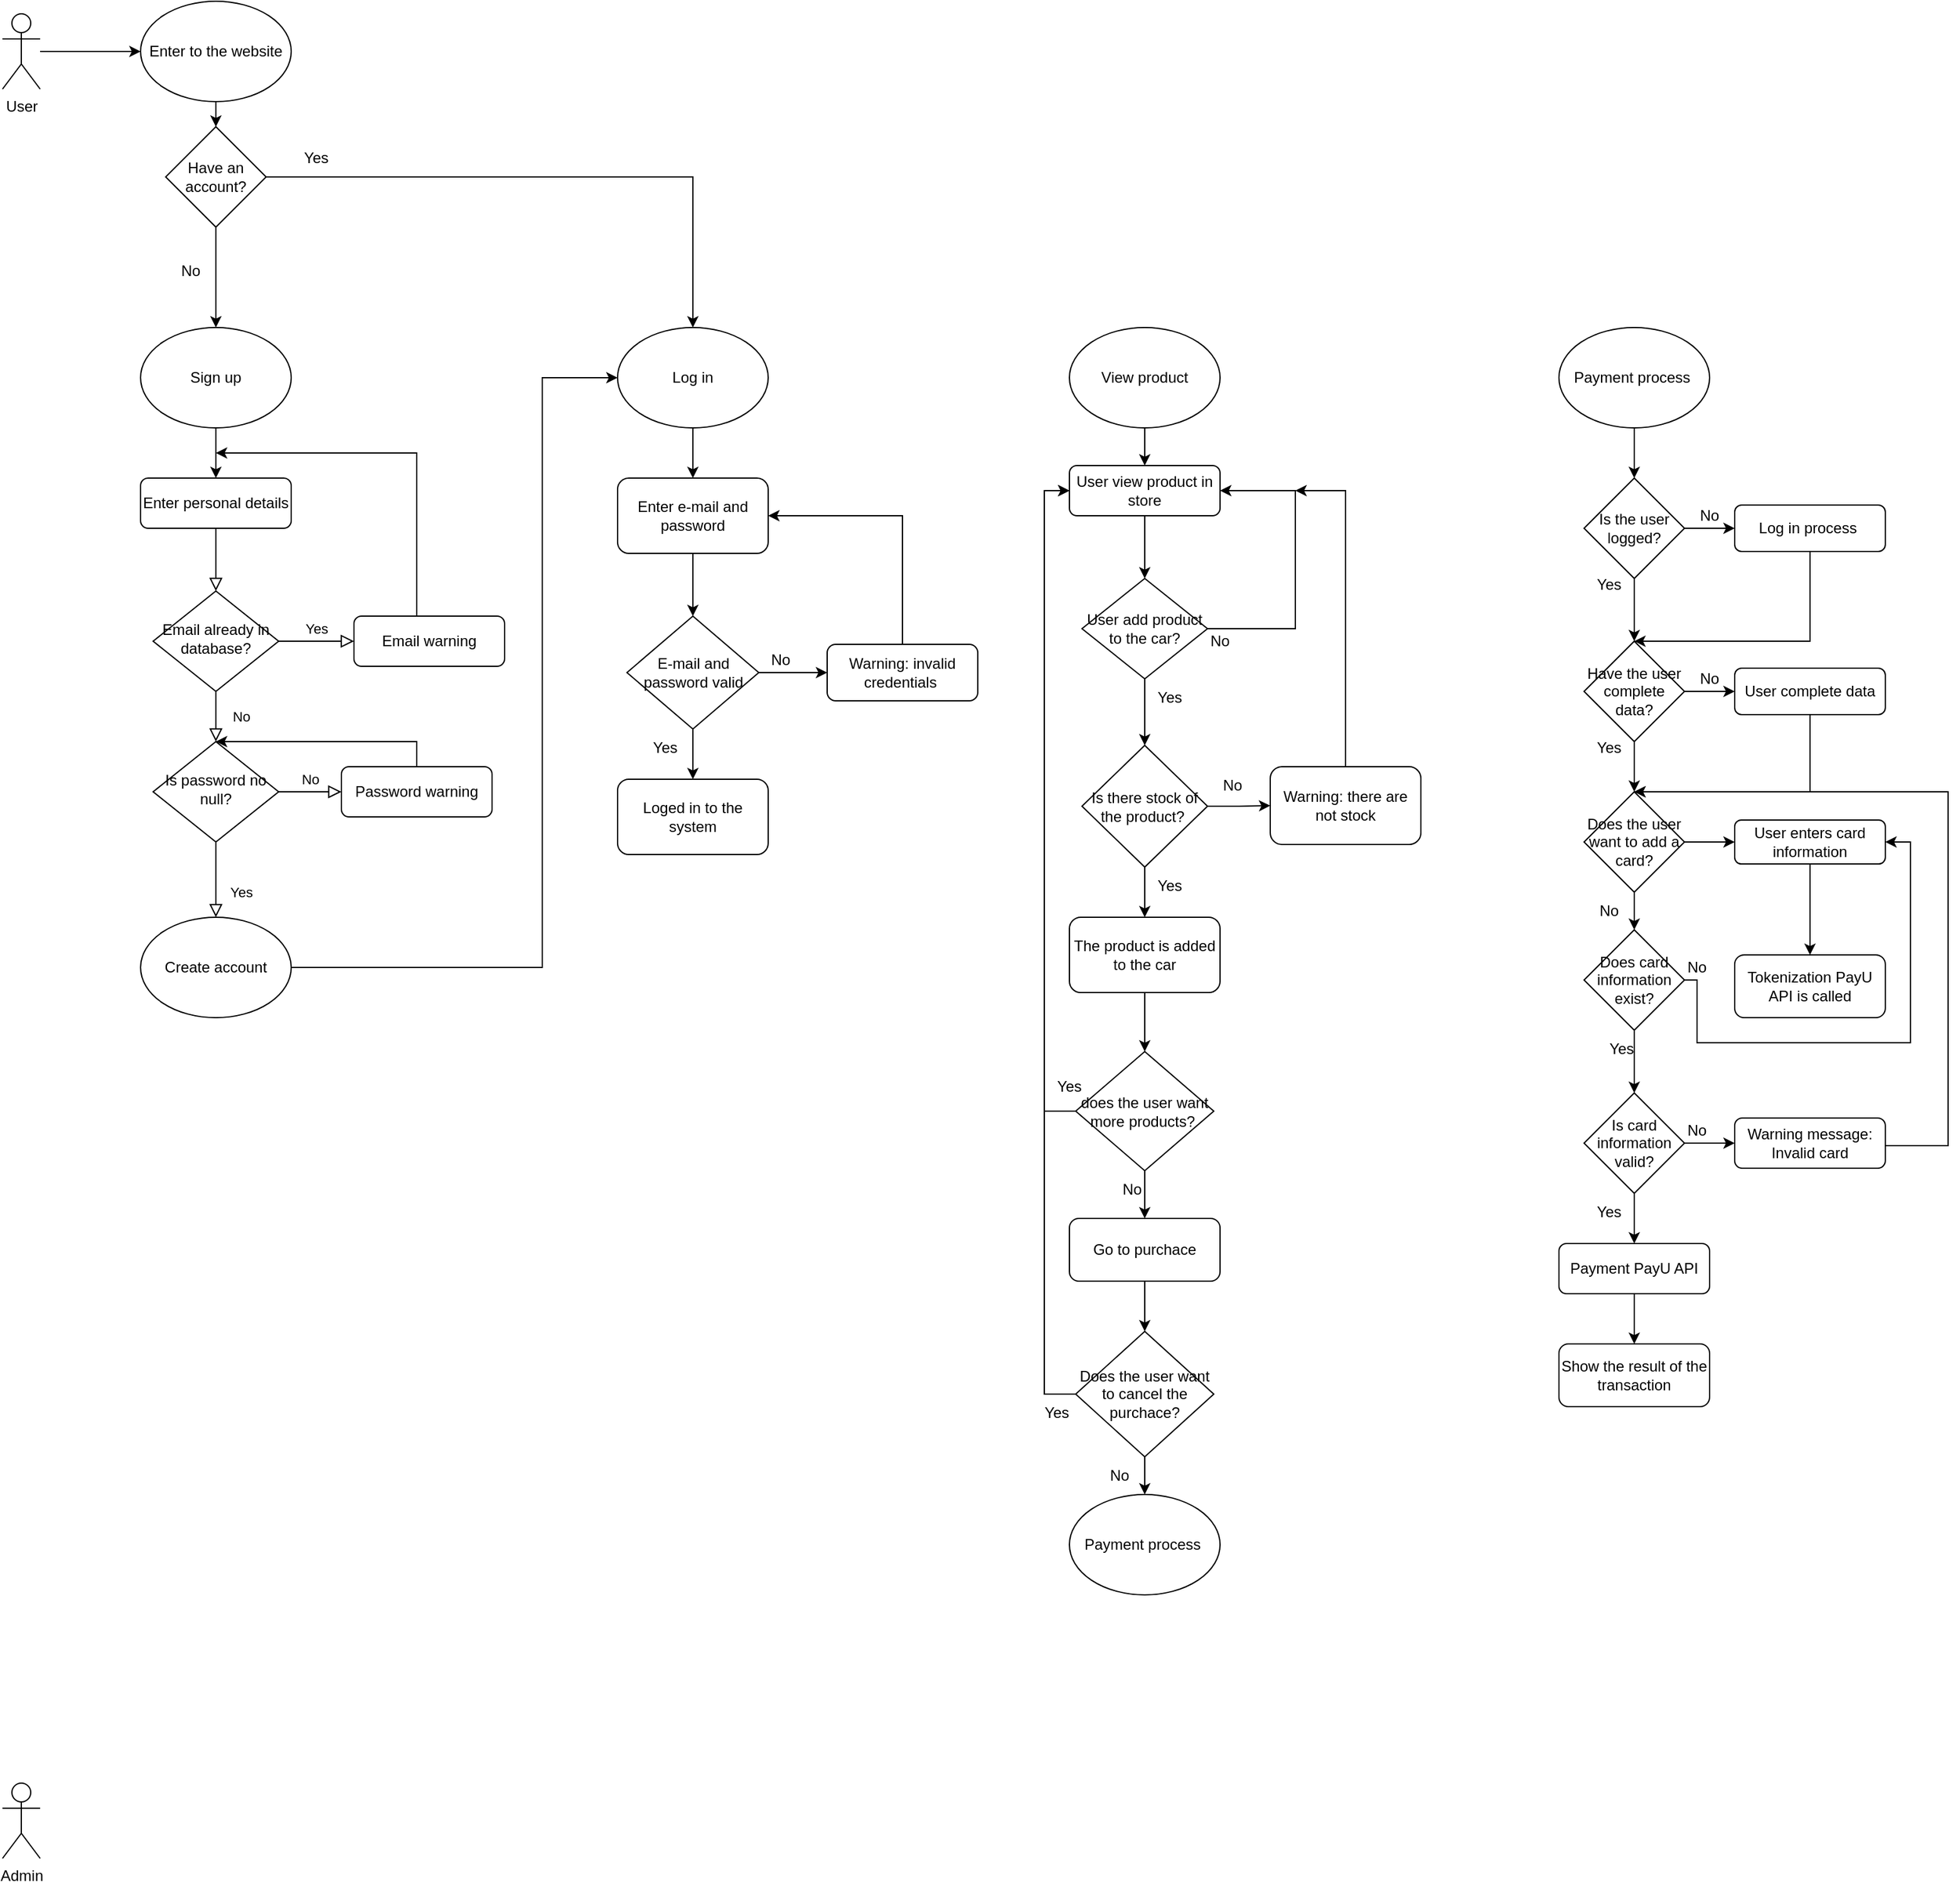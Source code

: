 <mxfile version="23.1.1" type="github">
  <diagram id="C5RBs43oDa-KdzZeNtuy" name="Page-1">
    <mxGraphModel dx="1139" dy="1825" grid="1" gridSize="10" guides="1" tooltips="1" connect="1" arrows="1" fold="1" page="1" pageScale="1" pageWidth="827" pageHeight="1169" math="0" shadow="0">
      <root>
        <mxCell id="WIyWlLk6GJQsqaUBKTNV-0" />
        <mxCell id="WIyWlLk6GJQsqaUBKTNV-1" parent="WIyWlLk6GJQsqaUBKTNV-0" />
        <mxCell id="WIyWlLk6GJQsqaUBKTNV-2" value="" style="rounded=0;html=1;jettySize=auto;orthogonalLoop=1;fontSize=11;endArrow=block;endFill=0;endSize=8;strokeWidth=1;shadow=0;labelBackgroundColor=none;edgeStyle=orthogonalEdgeStyle;" parent="WIyWlLk6GJQsqaUBKTNV-1" source="WIyWlLk6GJQsqaUBKTNV-3" target="WIyWlLk6GJQsqaUBKTNV-6" edge="1">
          <mxGeometry relative="1" as="geometry" />
        </mxCell>
        <mxCell id="WIyWlLk6GJQsqaUBKTNV-3" value="Enter personal details" style="rounded=1;whiteSpace=wrap;html=1;fontSize=12;glass=0;strokeWidth=1;shadow=0;" parent="WIyWlLk6GJQsqaUBKTNV-1" vertex="1">
          <mxGeometry x="160" y="80" width="120" height="40" as="geometry" />
        </mxCell>
        <mxCell id="WIyWlLk6GJQsqaUBKTNV-4" value="No" style="rounded=0;html=1;jettySize=auto;orthogonalLoop=1;fontSize=11;endArrow=block;endFill=0;endSize=8;strokeWidth=1;shadow=0;labelBackgroundColor=none;edgeStyle=orthogonalEdgeStyle;" parent="WIyWlLk6GJQsqaUBKTNV-1" source="WIyWlLk6GJQsqaUBKTNV-6" target="WIyWlLk6GJQsqaUBKTNV-10" edge="1">
          <mxGeometry y="20" relative="1" as="geometry">
            <mxPoint as="offset" />
          </mxGeometry>
        </mxCell>
        <mxCell id="WIyWlLk6GJQsqaUBKTNV-5" value="Yes" style="edgeStyle=orthogonalEdgeStyle;rounded=0;html=1;jettySize=auto;orthogonalLoop=1;fontSize=11;endArrow=block;endFill=0;endSize=8;strokeWidth=1;shadow=0;labelBackgroundColor=none;" parent="WIyWlLk6GJQsqaUBKTNV-1" source="WIyWlLk6GJQsqaUBKTNV-6" target="WIyWlLk6GJQsqaUBKTNV-7" edge="1">
          <mxGeometry y="10" relative="1" as="geometry">
            <mxPoint as="offset" />
          </mxGeometry>
        </mxCell>
        <mxCell id="WIyWlLk6GJQsqaUBKTNV-6" value="Email already in database?" style="rhombus;whiteSpace=wrap;html=1;shadow=0;fontFamily=Helvetica;fontSize=12;align=center;strokeWidth=1;spacing=6;spacingTop=-4;" parent="WIyWlLk6GJQsqaUBKTNV-1" vertex="1">
          <mxGeometry x="170" y="170" width="100" height="80" as="geometry" />
        </mxCell>
        <mxCell id="2gWPq9agmT1vkIPWsxGO-7" style="edgeStyle=orthogonalEdgeStyle;rounded=0;orthogonalLoop=1;jettySize=auto;html=1;exitX=0.5;exitY=0;exitDx=0;exitDy=0;" edge="1" parent="WIyWlLk6GJQsqaUBKTNV-1" source="WIyWlLk6GJQsqaUBKTNV-7">
          <mxGeometry relative="1" as="geometry">
            <mxPoint x="220" y="60" as="targetPoint" />
            <Array as="points">
              <mxPoint x="380" y="60" />
            </Array>
          </mxGeometry>
        </mxCell>
        <mxCell id="WIyWlLk6GJQsqaUBKTNV-7" value="Email warning" style="rounded=1;whiteSpace=wrap;html=1;fontSize=12;glass=0;strokeWidth=1;shadow=0;" parent="WIyWlLk6GJQsqaUBKTNV-1" vertex="1">
          <mxGeometry x="330" y="190" width="120" height="40" as="geometry" />
        </mxCell>
        <mxCell id="WIyWlLk6GJQsqaUBKTNV-8" value="Yes" style="rounded=0;html=1;jettySize=auto;orthogonalLoop=1;fontSize=11;endArrow=block;endFill=0;endSize=8;strokeWidth=1;shadow=0;labelBackgroundColor=none;edgeStyle=orthogonalEdgeStyle;" parent="WIyWlLk6GJQsqaUBKTNV-1" source="WIyWlLk6GJQsqaUBKTNV-10" edge="1">
          <mxGeometry x="0.333" y="20" relative="1" as="geometry">
            <mxPoint as="offset" />
            <mxPoint x="220" y="430" as="targetPoint" />
          </mxGeometry>
        </mxCell>
        <mxCell id="WIyWlLk6GJQsqaUBKTNV-9" value="No" style="edgeStyle=orthogonalEdgeStyle;rounded=0;html=1;jettySize=auto;orthogonalLoop=1;fontSize=11;endArrow=block;endFill=0;endSize=8;strokeWidth=1;shadow=0;labelBackgroundColor=none;" parent="WIyWlLk6GJQsqaUBKTNV-1" source="WIyWlLk6GJQsqaUBKTNV-10" target="WIyWlLk6GJQsqaUBKTNV-12" edge="1">
          <mxGeometry y="10" relative="1" as="geometry">
            <mxPoint as="offset" />
          </mxGeometry>
        </mxCell>
        <mxCell id="WIyWlLk6GJQsqaUBKTNV-10" value="Is password no null?" style="rhombus;whiteSpace=wrap;html=1;shadow=0;fontFamily=Helvetica;fontSize=12;align=center;strokeWidth=1;spacing=6;spacingTop=-4;" parent="WIyWlLk6GJQsqaUBKTNV-1" vertex="1">
          <mxGeometry x="170" y="290" width="100" height="80" as="geometry" />
        </mxCell>
        <mxCell id="2gWPq9agmT1vkIPWsxGO-3" style="edgeStyle=orthogonalEdgeStyle;rounded=0;orthogonalLoop=1;jettySize=auto;html=1;exitX=0.5;exitY=0;exitDx=0;exitDy=0;entryX=0.5;entryY=0;entryDx=0;entryDy=0;" edge="1" parent="WIyWlLk6GJQsqaUBKTNV-1" source="WIyWlLk6GJQsqaUBKTNV-12" target="WIyWlLk6GJQsqaUBKTNV-10">
          <mxGeometry relative="1" as="geometry" />
        </mxCell>
        <mxCell id="WIyWlLk6GJQsqaUBKTNV-12" value="Password warning" style="rounded=1;whiteSpace=wrap;html=1;fontSize=12;glass=0;strokeWidth=1;shadow=0;" parent="WIyWlLk6GJQsqaUBKTNV-1" vertex="1">
          <mxGeometry x="320" y="310" width="120" height="40" as="geometry" />
        </mxCell>
        <mxCell id="2gWPq9agmT1vkIPWsxGO-5" style="edgeStyle=orthogonalEdgeStyle;rounded=0;orthogonalLoop=1;jettySize=auto;html=1;exitX=0.5;exitY=1;exitDx=0;exitDy=0;entryX=0.5;entryY=0;entryDx=0;entryDy=0;" edge="1" parent="WIyWlLk6GJQsqaUBKTNV-1" source="2gWPq9agmT1vkIPWsxGO-0" target="WIyWlLk6GJQsqaUBKTNV-3">
          <mxGeometry relative="1" as="geometry" />
        </mxCell>
        <mxCell id="2gWPq9agmT1vkIPWsxGO-0" value="Sign up" style="ellipse;whiteSpace=wrap;html=1;" vertex="1" parent="WIyWlLk6GJQsqaUBKTNV-1">
          <mxGeometry x="160" y="-40" width="120" height="80" as="geometry" />
        </mxCell>
        <mxCell id="2gWPq9agmT1vkIPWsxGO-30" style="edgeStyle=orthogonalEdgeStyle;rounded=0;orthogonalLoop=1;jettySize=auto;html=1;entryX=0;entryY=0.5;entryDx=0;entryDy=0;" edge="1" parent="WIyWlLk6GJQsqaUBKTNV-1" source="2gWPq9agmT1vkIPWsxGO-2" target="2gWPq9agmT1vkIPWsxGO-10">
          <mxGeometry relative="1" as="geometry">
            <Array as="points">
              <mxPoint x="480" y="470" />
              <mxPoint x="480" />
            </Array>
          </mxGeometry>
        </mxCell>
        <mxCell id="2gWPq9agmT1vkIPWsxGO-2" value="Create account" style="ellipse;whiteSpace=wrap;html=1;" vertex="1" parent="WIyWlLk6GJQsqaUBKTNV-1">
          <mxGeometry x="160" y="430" width="120" height="80" as="geometry" />
        </mxCell>
        <mxCell id="2gWPq9agmT1vkIPWsxGO-28" value="" style="edgeStyle=orthogonalEdgeStyle;rounded=0;orthogonalLoop=1;jettySize=auto;html=1;" edge="1" parent="WIyWlLk6GJQsqaUBKTNV-1" source="2gWPq9agmT1vkIPWsxGO-8" target="2gWPq9agmT1vkIPWsxGO-27">
          <mxGeometry relative="1" as="geometry" />
        </mxCell>
        <mxCell id="2gWPq9agmT1vkIPWsxGO-8" value="User" style="shape=umlActor;verticalLabelPosition=bottom;verticalAlign=top;html=1;outlineConnect=0;" vertex="1" parent="WIyWlLk6GJQsqaUBKTNV-1">
          <mxGeometry x="50" y="-290" width="30" height="60" as="geometry" />
        </mxCell>
        <mxCell id="2gWPq9agmT1vkIPWsxGO-14" value="" style="edgeStyle=orthogonalEdgeStyle;rounded=0;orthogonalLoop=1;jettySize=auto;html=1;" edge="1" parent="WIyWlLk6GJQsqaUBKTNV-1" source="2gWPq9agmT1vkIPWsxGO-10" target="2gWPq9agmT1vkIPWsxGO-13">
          <mxGeometry relative="1" as="geometry" />
        </mxCell>
        <mxCell id="2gWPq9agmT1vkIPWsxGO-10" value="Log in" style="ellipse;whiteSpace=wrap;html=1;" vertex="1" parent="WIyWlLk6GJQsqaUBKTNV-1">
          <mxGeometry x="540" y="-40" width="120" height="80" as="geometry" />
        </mxCell>
        <mxCell id="2gWPq9agmT1vkIPWsxGO-20" style="edgeStyle=orthogonalEdgeStyle;rounded=0;orthogonalLoop=1;jettySize=auto;html=1;exitX=0.5;exitY=1;exitDx=0;exitDy=0;entryX=0.5;entryY=0;entryDx=0;entryDy=0;" edge="1" parent="WIyWlLk6GJQsqaUBKTNV-1" source="2gWPq9agmT1vkIPWsxGO-12" target="2gWPq9agmT1vkIPWsxGO-16">
          <mxGeometry relative="1" as="geometry" />
        </mxCell>
        <mxCell id="2gWPq9agmT1vkIPWsxGO-23" value="" style="edgeStyle=orthogonalEdgeStyle;rounded=0;orthogonalLoop=1;jettySize=auto;html=1;" edge="1" parent="WIyWlLk6GJQsqaUBKTNV-1" source="2gWPq9agmT1vkIPWsxGO-12" target="2gWPq9agmT1vkIPWsxGO-22">
          <mxGeometry relative="1" as="geometry" />
        </mxCell>
        <mxCell id="2gWPq9agmT1vkIPWsxGO-12" value="E-mail and password valid" style="rhombus;whiteSpace=wrap;html=1;" vertex="1" parent="WIyWlLk6GJQsqaUBKTNV-1">
          <mxGeometry x="547.5" y="190" width="105" height="90" as="geometry" />
        </mxCell>
        <mxCell id="2gWPq9agmT1vkIPWsxGO-15" value="" style="edgeStyle=orthogonalEdgeStyle;rounded=0;orthogonalLoop=1;jettySize=auto;html=1;" edge="1" parent="WIyWlLk6GJQsqaUBKTNV-1" source="2gWPq9agmT1vkIPWsxGO-13" target="2gWPq9agmT1vkIPWsxGO-12">
          <mxGeometry relative="1" as="geometry" />
        </mxCell>
        <mxCell id="2gWPq9agmT1vkIPWsxGO-13" value="Enter e-mail and password" style="rounded=1;whiteSpace=wrap;html=1;" vertex="1" parent="WIyWlLk6GJQsqaUBKTNV-1">
          <mxGeometry x="540" y="80" width="120" height="60" as="geometry" />
        </mxCell>
        <mxCell id="2gWPq9agmT1vkIPWsxGO-16" value="Loged in to the system" style="rounded=1;whiteSpace=wrap;html=1;" vertex="1" parent="WIyWlLk6GJQsqaUBKTNV-1">
          <mxGeometry x="540" y="320" width="120" height="60" as="geometry" />
        </mxCell>
        <mxCell id="2gWPq9agmT1vkIPWsxGO-21" value="Yes" style="text;html=1;strokeColor=none;fillColor=none;align=center;verticalAlign=middle;whiteSpace=wrap;rounded=0;" vertex="1" parent="WIyWlLk6GJQsqaUBKTNV-1">
          <mxGeometry x="547.5" y="280" width="60" height="30" as="geometry" />
        </mxCell>
        <mxCell id="2gWPq9agmT1vkIPWsxGO-24" style="edgeStyle=orthogonalEdgeStyle;rounded=0;orthogonalLoop=1;jettySize=auto;html=1;exitX=0.5;exitY=0;exitDx=0;exitDy=0;entryX=1;entryY=0.5;entryDx=0;entryDy=0;" edge="1" parent="WIyWlLk6GJQsqaUBKTNV-1" source="2gWPq9agmT1vkIPWsxGO-22" target="2gWPq9agmT1vkIPWsxGO-13">
          <mxGeometry relative="1" as="geometry" />
        </mxCell>
        <mxCell id="2gWPq9agmT1vkIPWsxGO-22" value="Warning: invalid credentials&amp;nbsp;" style="rounded=1;whiteSpace=wrap;html=1;" vertex="1" parent="WIyWlLk6GJQsqaUBKTNV-1">
          <mxGeometry x="707" y="212.5" width="120" height="45" as="geometry" />
        </mxCell>
        <mxCell id="2gWPq9agmT1vkIPWsxGO-32" value="" style="edgeStyle=orthogonalEdgeStyle;rounded=0;orthogonalLoop=1;jettySize=auto;html=1;" edge="1" parent="WIyWlLk6GJQsqaUBKTNV-1" source="2gWPq9agmT1vkIPWsxGO-27" target="2gWPq9agmT1vkIPWsxGO-29">
          <mxGeometry relative="1" as="geometry" />
        </mxCell>
        <mxCell id="2gWPq9agmT1vkIPWsxGO-27" value="Enter to the website" style="ellipse;whiteSpace=wrap;html=1;" vertex="1" parent="WIyWlLk6GJQsqaUBKTNV-1">
          <mxGeometry x="160" y="-300" width="120" height="80" as="geometry" />
        </mxCell>
        <mxCell id="2gWPq9agmT1vkIPWsxGO-31" style="edgeStyle=orthogonalEdgeStyle;rounded=0;orthogonalLoop=1;jettySize=auto;html=1;" edge="1" parent="WIyWlLk6GJQsqaUBKTNV-1" source="2gWPq9agmT1vkIPWsxGO-29" target="2gWPq9agmT1vkIPWsxGO-0">
          <mxGeometry relative="1" as="geometry" />
        </mxCell>
        <mxCell id="2gWPq9agmT1vkIPWsxGO-37" style="edgeStyle=orthogonalEdgeStyle;rounded=0;orthogonalLoop=1;jettySize=auto;html=1;entryX=0.5;entryY=0;entryDx=0;entryDy=0;" edge="1" parent="WIyWlLk6GJQsqaUBKTNV-1" source="2gWPq9agmT1vkIPWsxGO-29" target="2gWPq9agmT1vkIPWsxGO-10">
          <mxGeometry relative="1" as="geometry" />
        </mxCell>
        <mxCell id="2gWPq9agmT1vkIPWsxGO-29" value="Have an account?" style="rhombus;whiteSpace=wrap;html=1;" vertex="1" parent="WIyWlLk6GJQsqaUBKTNV-1">
          <mxGeometry x="180" y="-200" width="80" height="80" as="geometry" />
        </mxCell>
        <mxCell id="2gWPq9agmT1vkIPWsxGO-35" value="No" style="text;html=1;strokeColor=none;fillColor=none;align=center;verticalAlign=middle;whiteSpace=wrap;rounded=0;" vertex="1" parent="WIyWlLk6GJQsqaUBKTNV-1">
          <mxGeometry x="170" y="-100" width="60" height="30" as="geometry" />
        </mxCell>
        <mxCell id="2gWPq9agmT1vkIPWsxGO-36" value="Yes" style="text;html=1;strokeColor=none;fillColor=none;align=center;verticalAlign=middle;whiteSpace=wrap;rounded=0;" vertex="1" parent="WIyWlLk6GJQsqaUBKTNV-1">
          <mxGeometry x="270" y="-190" width="60" height="30" as="geometry" />
        </mxCell>
        <mxCell id="2gWPq9agmT1vkIPWsxGO-47" value="" style="edgeStyle=orthogonalEdgeStyle;rounded=0;orthogonalLoop=1;jettySize=auto;html=1;" edge="1" parent="WIyWlLk6GJQsqaUBKTNV-1" source="2gWPq9agmT1vkIPWsxGO-38" target="2gWPq9agmT1vkIPWsxGO-46">
          <mxGeometry relative="1" as="geometry" />
        </mxCell>
        <mxCell id="2gWPq9agmT1vkIPWsxGO-38" value="View product" style="ellipse;whiteSpace=wrap;html=1;" vertex="1" parent="WIyWlLk6GJQsqaUBKTNV-1">
          <mxGeometry x="900" y="-40" width="120" height="80" as="geometry" />
        </mxCell>
        <mxCell id="2gWPq9agmT1vkIPWsxGO-49" value="" style="edgeStyle=orthogonalEdgeStyle;rounded=0;orthogonalLoop=1;jettySize=auto;html=1;" edge="1" parent="WIyWlLk6GJQsqaUBKTNV-1" source="2gWPq9agmT1vkIPWsxGO-39" target="2gWPq9agmT1vkIPWsxGO-43">
          <mxGeometry relative="1" as="geometry" />
        </mxCell>
        <mxCell id="2gWPq9agmT1vkIPWsxGO-50" style="edgeStyle=orthogonalEdgeStyle;rounded=0;orthogonalLoop=1;jettySize=auto;html=1;exitX=1;exitY=0.5;exitDx=0;exitDy=0;entryX=1;entryY=0.5;entryDx=0;entryDy=0;" edge="1" parent="WIyWlLk6GJQsqaUBKTNV-1" source="2gWPq9agmT1vkIPWsxGO-39" target="2gWPq9agmT1vkIPWsxGO-46">
          <mxGeometry relative="1" as="geometry">
            <Array as="points">
              <mxPoint x="1080" y="200" />
              <mxPoint x="1080" y="90" />
            </Array>
          </mxGeometry>
        </mxCell>
        <mxCell id="2gWPq9agmT1vkIPWsxGO-39" value="User add product to the car?" style="rhombus;whiteSpace=wrap;html=1;" vertex="1" parent="WIyWlLk6GJQsqaUBKTNV-1">
          <mxGeometry x="910" y="160" width="100" height="80" as="geometry" />
        </mxCell>
        <mxCell id="2gWPq9agmT1vkIPWsxGO-45" value="" style="edgeStyle=orthogonalEdgeStyle;rounded=0;orthogonalLoop=1;jettySize=auto;html=1;" edge="1" parent="WIyWlLk6GJQsqaUBKTNV-1" source="2gWPq9agmT1vkIPWsxGO-43" target="2gWPq9agmT1vkIPWsxGO-44">
          <mxGeometry relative="1" as="geometry" />
        </mxCell>
        <mxCell id="2gWPq9agmT1vkIPWsxGO-56" value="" style="edgeStyle=orthogonalEdgeStyle;rounded=0;orthogonalLoop=1;jettySize=auto;html=1;" edge="1" parent="WIyWlLk6GJQsqaUBKTNV-1" source="2gWPq9agmT1vkIPWsxGO-43" target="2gWPq9agmT1vkIPWsxGO-55">
          <mxGeometry relative="1" as="geometry" />
        </mxCell>
        <mxCell id="2gWPq9agmT1vkIPWsxGO-43" value="Is there stock of the product?&amp;nbsp;" style="rhombus;whiteSpace=wrap;html=1;" vertex="1" parent="WIyWlLk6GJQsqaUBKTNV-1">
          <mxGeometry x="910" y="293" width="100" height="97" as="geometry" />
        </mxCell>
        <mxCell id="2gWPq9agmT1vkIPWsxGO-51" style="edgeStyle=orthogonalEdgeStyle;rounded=0;orthogonalLoop=1;jettySize=auto;html=1;exitX=0.5;exitY=0;exitDx=0;exitDy=0;" edge="1" parent="WIyWlLk6GJQsqaUBKTNV-1" source="2gWPq9agmT1vkIPWsxGO-44">
          <mxGeometry relative="1" as="geometry">
            <mxPoint x="1080" y="90" as="targetPoint" />
            <Array as="points">
              <mxPoint x="1120" y="90" />
            </Array>
          </mxGeometry>
        </mxCell>
        <mxCell id="2gWPq9agmT1vkIPWsxGO-44" value="Warning: there are not stock" style="rounded=1;whiteSpace=wrap;html=1;" vertex="1" parent="WIyWlLk6GJQsqaUBKTNV-1">
          <mxGeometry x="1060" y="310" width="120" height="62" as="geometry" />
        </mxCell>
        <mxCell id="2gWPq9agmT1vkIPWsxGO-48" value="" style="edgeStyle=orthogonalEdgeStyle;rounded=0;orthogonalLoop=1;jettySize=auto;html=1;" edge="1" parent="WIyWlLk6GJQsqaUBKTNV-1" source="2gWPq9agmT1vkIPWsxGO-46" target="2gWPq9agmT1vkIPWsxGO-39">
          <mxGeometry relative="1" as="geometry" />
        </mxCell>
        <mxCell id="2gWPq9agmT1vkIPWsxGO-46" value="User view product in store" style="rounded=1;whiteSpace=wrap;html=1;" vertex="1" parent="WIyWlLk6GJQsqaUBKTNV-1">
          <mxGeometry x="900" y="70" width="120" height="40" as="geometry" />
        </mxCell>
        <mxCell id="2gWPq9agmT1vkIPWsxGO-52" value="No" style="text;html=1;strokeColor=none;fillColor=none;align=center;verticalAlign=middle;whiteSpace=wrap;rounded=0;" vertex="1" parent="WIyWlLk6GJQsqaUBKTNV-1">
          <mxGeometry x="990" y="195" width="60" height="30" as="geometry" />
        </mxCell>
        <mxCell id="2gWPq9agmT1vkIPWsxGO-53" value="No" style="text;html=1;strokeColor=none;fillColor=none;align=center;verticalAlign=middle;whiteSpace=wrap;rounded=0;" vertex="1" parent="WIyWlLk6GJQsqaUBKTNV-1">
          <mxGeometry x="640" y="210" width="60" height="30" as="geometry" />
        </mxCell>
        <mxCell id="2gWPq9agmT1vkIPWsxGO-54" value="No" style="text;html=1;strokeColor=none;fillColor=none;align=center;verticalAlign=middle;whiteSpace=wrap;rounded=0;" vertex="1" parent="WIyWlLk6GJQsqaUBKTNV-1">
          <mxGeometry x="1000" y="310" width="60" height="30" as="geometry" />
        </mxCell>
        <mxCell id="2gWPq9agmT1vkIPWsxGO-63" style="edgeStyle=orthogonalEdgeStyle;rounded=0;orthogonalLoop=1;jettySize=auto;html=1;exitX=0.5;exitY=1;exitDx=0;exitDy=0;entryX=0.5;entryY=0;entryDx=0;entryDy=0;" edge="1" parent="WIyWlLk6GJQsqaUBKTNV-1" source="2gWPq9agmT1vkIPWsxGO-55" target="2gWPq9agmT1vkIPWsxGO-57">
          <mxGeometry relative="1" as="geometry" />
        </mxCell>
        <mxCell id="2gWPq9agmT1vkIPWsxGO-55" value="The product is added to the car" style="rounded=1;whiteSpace=wrap;html=1;" vertex="1" parent="WIyWlLk6GJQsqaUBKTNV-1">
          <mxGeometry x="900" y="430" width="120" height="60" as="geometry" />
        </mxCell>
        <mxCell id="2gWPq9agmT1vkIPWsxGO-58" style="edgeStyle=orthogonalEdgeStyle;rounded=0;orthogonalLoop=1;jettySize=auto;html=1;exitX=0;exitY=0.5;exitDx=0;exitDy=0;entryX=0;entryY=0.5;entryDx=0;entryDy=0;" edge="1" parent="WIyWlLk6GJQsqaUBKTNV-1" source="2gWPq9agmT1vkIPWsxGO-57" target="2gWPq9agmT1vkIPWsxGO-46">
          <mxGeometry relative="1" as="geometry" />
        </mxCell>
        <mxCell id="2gWPq9agmT1vkIPWsxGO-66" value="" style="edgeStyle=orthogonalEdgeStyle;rounded=0;orthogonalLoop=1;jettySize=auto;html=1;" edge="1" parent="WIyWlLk6GJQsqaUBKTNV-1" source="2gWPq9agmT1vkIPWsxGO-57" target="2gWPq9agmT1vkIPWsxGO-65">
          <mxGeometry relative="1" as="geometry" />
        </mxCell>
        <mxCell id="2gWPq9agmT1vkIPWsxGO-57" value="does the user want more products?&amp;nbsp;" style="rhombus;whiteSpace=wrap;html=1;" vertex="1" parent="WIyWlLk6GJQsqaUBKTNV-1">
          <mxGeometry x="905" y="537" width="110" height="95" as="geometry" />
        </mxCell>
        <mxCell id="2gWPq9agmT1vkIPWsxGO-59" value="Yes" style="text;html=1;strokeColor=none;fillColor=none;align=center;verticalAlign=middle;whiteSpace=wrap;rounded=0;" vertex="1" parent="WIyWlLk6GJQsqaUBKTNV-1">
          <mxGeometry x="950" y="390" width="60" height="30" as="geometry" />
        </mxCell>
        <mxCell id="2gWPq9agmT1vkIPWsxGO-60" value="Yes" style="text;html=1;strokeColor=none;fillColor=none;align=center;verticalAlign=middle;whiteSpace=wrap;rounded=0;" vertex="1" parent="WIyWlLk6GJQsqaUBKTNV-1">
          <mxGeometry x="870" y="550" width="60" height="30" as="geometry" />
        </mxCell>
        <mxCell id="2gWPq9agmT1vkIPWsxGO-61" value="Yes" style="text;html=1;strokeColor=none;fillColor=none;align=center;verticalAlign=middle;whiteSpace=wrap;rounded=0;" vertex="1" parent="WIyWlLk6GJQsqaUBKTNV-1">
          <mxGeometry x="950" y="240" width="60" height="30" as="geometry" />
        </mxCell>
        <mxCell id="2gWPq9agmT1vkIPWsxGO-69" value="" style="edgeStyle=orthogonalEdgeStyle;rounded=0;orthogonalLoop=1;jettySize=auto;html=1;" edge="1" parent="WIyWlLk6GJQsqaUBKTNV-1" source="2gWPq9agmT1vkIPWsxGO-65" target="2gWPq9agmT1vkIPWsxGO-68">
          <mxGeometry relative="1" as="geometry" />
        </mxCell>
        <mxCell id="2gWPq9agmT1vkIPWsxGO-65" value="Go to purchace" style="rounded=1;whiteSpace=wrap;html=1;" vertex="1" parent="WIyWlLk6GJQsqaUBKTNV-1">
          <mxGeometry x="900" y="670" width="120" height="50" as="geometry" />
        </mxCell>
        <mxCell id="2gWPq9agmT1vkIPWsxGO-67" value="No" style="text;html=1;strokeColor=none;fillColor=none;align=center;verticalAlign=middle;whiteSpace=wrap;rounded=0;" vertex="1" parent="WIyWlLk6GJQsqaUBKTNV-1">
          <mxGeometry x="920" y="632" width="60" height="30" as="geometry" />
        </mxCell>
        <mxCell id="2gWPq9agmT1vkIPWsxGO-71" value="" style="edgeStyle=orthogonalEdgeStyle;rounded=0;orthogonalLoop=1;jettySize=auto;html=1;" edge="1" parent="WIyWlLk6GJQsqaUBKTNV-1" source="2gWPq9agmT1vkIPWsxGO-68" target="2gWPq9agmT1vkIPWsxGO-70">
          <mxGeometry relative="1" as="geometry" />
        </mxCell>
        <mxCell id="2gWPq9agmT1vkIPWsxGO-78" style="edgeStyle=orthogonalEdgeStyle;rounded=0;orthogonalLoop=1;jettySize=auto;html=1;exitX=0;exitY=0.5;exitDx=0;exitDy=0;entryX=0;entryY=0.5;entryDx=0;entryDy=0;" edge="1" parent="WIyWlLk6GJQsqaUBKTNV-1" source="2gWPq9agmT1vkIPWsxGO-68" target="2gWPq9agmT1vkIPWsxGO-46">
          <mxGeometry relative="1" as="geometry" />
        </mxCell>
        <mxCell id="2gWPq9agmT1vkIPWsxGO-68" value="Does the user want to cancel the purchace?" style="rhombus;whiteSpace=wrap;html=1;" vertex="1" parent="WIyWlLk6GJQsqaUBKTNV-1">
          <mxGeometry x="905" y="760" width="110" height="100" as="geometry" />
        </mxCell>
        <mxCell id="2gWPq9agmT1vkIPWsxGO-70" value="Payment process&amp;nbsp;" style="ellipse;whiteSpace=wrap;html=1;" vertex="1" parent="WIyWlLk6GJQsqaUBKTNV-1">
          <mxGeometry x="900" y="890" width="120" height="80" as="geometry" />
        </mxCell>
        <mxCell id="2gWPq9agmT1vkIPWsxGO-72" value="No" style="text;html=1;strokeColor=none;fillColor=none;align=center;verticalAlign=middle;whiteSpace=wrap;rounded=0;" vertex="1" parent="WIyWlLk6GJQsqaUBKTNV-1">
          <mxGeometry x="910" y="860" width="60" height="30" as="geometry" />
        </mxCell>
        <mxCell id="2gWPq9agmT1vkIPWsxGO-84" value="" style="edgeStyle=orthogonalEdgeStyle;rounded=0;orthogonalLoop=1;jettySize=auto;html=1;" edge="1" parent="WIyWlLk6GJQsqaUBKTNV-1" source="2gWPq9agmT1vkIPWsxGO-75" target="2gWPq9agmT1vkIPWsxGO-77">
          <mxGeometry relative="1" as="geometry" />
        </mxCell>
        <mxCell id="2gWPq9agmT1vkIPWsxGO-75" value="Payment process&amp;nbsp;" style="ellipse;whiteSpace=wrap;html=1;" vertex="1" parent="WIyWlLk6GJQsqaUBKTNV-1">
          <mxGeometry x="1290" y="-40" width="120" height="80" as="geometry" />
        </mxCell>
        <mxCell id="2gWPq9agmT1vkIPWsxGO-83" value="" style="edgeStyle=orthogonalEdgeStyle;rounded=0;orthogonalLoop=1;jettySize=auto;html=1;" edge="1" parent="WIyWlLk6GJQsqaUBKTNV-1" source="2gWPq9agmT1vkIPWsxGO-77" target="2gWPq9agmT1vkIPWsxGO-80">
          <mxGeometry relative="1" as="geometry" />
        </mxCell>
        <mxCell id="2gWPq9agmT1vkIPWsxGO-86" value="" style="edgeStyle=orthogonalEdgeStyle;rounded=0;orthogonalLoop=1;jettySize=auto;html=1;" edge="1" parent="WIyWlLk6GJQsqaUBKTNV-1" source="2gWPq9agmT1vkIPWsxGO-77" target="2gWPq9agmT1vkIPWsxGO-85">
          <mxGeometry relative="1" as="geometry" />
        </mxCell>
        <mxCell id="2gWPq9agmT1vkIPWsxGO-77" value="Is the user logged?" style="rhombus;whiteSpace=wrap;html=1;" vertex="1" parent="WIyWlLk6GJQsqaUBKTNV-1">
          <mxGeometry x="1310" y="80" width="80" height="80" as="geometry" />
        </mxCell>
        <mxCell id="2gWPq9agmT1vkIPWsxGO-79" value="Yes" style="text;html=1;strokeColor=none;fillColor=none;align=center;verticalAlign=middle;whiteSpace=wrap;rounded=0;" vertex="1" parent="WIyWlLk6GJQsqaUBKTNV-1">
          <mxGeometry x="860" y="810" width="60" height="30" as="geometry" />
        </mxCell>
        <mxCell id="2gWPq9agmT1vkIPWsxGO-90" style="edgeStyle=orthogonalEdgeStyle;rounded=0;orthogonalLoop=1;jettySize=auto;html=1;entryX=0.5;entryY=0;entryDx=0;entryDy=0;" edge="1" parent="WIyWlLk6GJQsqaUBKTNV-1" source="2gWPq9agmT1vkIPWsxGO-80" target="2gWPq9agmT1vkIPWsxGO-85">
          <mxGeometry relative="1" as="geometry">
            <Array as="points">
              <mxPoint x="1490" y="210" />
            </Array>
          </mxGeometry>
        </mxCell>
        <mxCell id="2gWPq9agmT1vkIPWsxGO-80" value="Log in process&amp;nbsp;" style="rounded=1;whiteSpace=wrap;html=1;" vertex="1" parent="WIyWlLk6GJQsqaUBKTNV-1">
          <mxGeometry x="1430" y="101.5" width="120" height="37" as="geometry" />
        </mxCell>
        <mxCell id="2gWPq9agmT1vkIPWsxGO-91" value="" style="edgeStyle=orthogonalEdgeStyle;rounded=0;orthogonalLoop=1;jettySize=auto;html=1;" edge="1" parent="WIyWlLk6GJQsqaUBKTNV-1" source="2gWPq9agmT1vkIPWsxGO-85" target="2gWPq9agmT1vkIPWsxGO-89">
          <mxGeometry relative="1" as="geometry" />
        </mxCell>
        <mxCell id="2gWPq9agmT1vkIPWsxGO-96" value="" style="edgeStyle=orthogonalEdgeStyle;rounded=0;orthogonalLoop=1;jettySize=auto;html=1;" edge="1" parent="WIyWlLk6GJQsqaUBKTNV-1" source="2gWPq9agmT1vkIPWsxGO-85" target="2gWPq9agmT1vkIPWsxGO-92">
          <mxGeometry relative="1" as="geometry" />
        </mxCell>
        <mxCell id="2gWPq9agmT1vkIPWsxGO-85" value="Have the user complete data?" style="rhombus;whiteSpace=wrap;html=1;" vertex="1" parent="WIyWlLk6GJQsqaUBKTNV-1">
          <mxGeometry x="1310" y="210" width="80" height="80" as="geometry" />
        </mxCell>
        <mxCell id="2gWPq9agmT1vkIPWsxGO-87" value="No" style="text;html=1;strokeColor=none;fillColor=none;align=center;verticalAlign=middle;whiteSpace=wrap;rounded=0;" vertex="1" parent="WIyWlLk6GJQsqaUBKTNV-1">
          <mxGeometry x="1380" y="95" width="60" height="30" as="geometry" />
        </mxCell>
        <mxCell id="2gWPq9agmT1vkIPWsxGO-97" style="edgeStyle=orthogonalEdgeStyle;rounded=0;orthogonalLoop=1;jettySize=auto;html=1;entryX=0.5;entryY=0;entryDx=0;entryDy=0;" edge="1" parent="WIyWlLk6GJQsqaUBKTNV-1" source="2gWPq9agmT1vkIPWsxGO-89" target="2gWPq9agmT1vkIPWsxGO-92">
          <mxGeometry relative="1" as="geometry">
            <Array as="points">
              <mxPoint x="1490" y="330" />
            </Array>
          </mxGeometry>
        </mxCell>
        <mxCell id="2gWPq9agmT1vkIPWsxGO-89" value="User complete data" style="rounded=1;whiteSpace=wrap;html=1;" vertex="1" parent="WIyWlLk6GJQsqaUBKTNV-1">
          <mxGeometry x="1430" y="231.5" width="120" height="37" as="geometry" />
        </mxCell>
        <mxCell id="2gWPq9agmT1vkIPWsxGO-95" value="" style="edgeStyle=orthogonalEdgeStyle;rounded=0;orthogonalLoop=1;jettySize=auto;html=1;" edge="1" parent="WIyWlLk6GJQsqaUBKTNV-1" source="2gWPq9agmT1vkIPWsxGO-92" target="2gWPq9agmT1vkIPWsxGO-93">
          <mxGeometry relative="1" as="geometry" />
        </mxCell>
        <mxCell id="2gWPq9agmT1vkIPWsxGO-103" value="" style="edgeStyle=orthogonalEdgeStyle;rounded=0;orthogonalLoop=1;jettySize=auto;html=1;" edge="1" parent="WIyWlLk6GJQsqaUBKTNV-1" source="2gWPq9agmT1vkIPWsxGO-92">
          <mxGeometry relative="1" as="geometry">
            <mxPoint x="1350" y="440" as="targetPoint" />
          </mxGeometry>
        </mxCell>
        <mxCell id="2gWPq9agmT1vkIPWsxGO-92" value="Does the user want to add a card?" style="rhombus;whiteSpace=wrap;html=1;" vertex="1" parent="WIyWlLk6GJQsqaUBKTNV-1">
          <mxGeometry x="1310" y="330" width="80" height="80" as="geometry" />
        </mxCell>
        <mxCell id="2gWPq9agmT1vkIPWsxGO-108" style="edgeStyle=orthogonalEdgeStyle;rounded=0;orthogonalLoop=1;jettySize=auto;html=1;exitX=0.5;exitY=1;exitDx=0;exitDy=0;" edge="1" parent="WIyWlLk6GJQsqaUBKTNV-1" source="2gWPq9agmT1vkIPWsxGO-93" target="2gWPq9agmT1vkIPWsxGO-106">
          <mxGeometry relative="1" as="geometry" />
        </mxCell>
        <mxCell id="2gWPq9agmT1vkIPWsxGO-93" value="User enters card information" style="rounded=1;whiteSpace=wrap;html=1;" vertex="1" parent="WIyWlLk6GJQsqaUBKTNV-1">
          <mxGeometry x="1430" y="352.5" width="120" height="35" as="geometry" />
        </mxCell>
        <mxCell id="2gWPq9agmT1vkIPWsxGO-98" value="No" style="text;html=1;strokeColor=none;fillColor=none;align=center;verticalAlign=middle;whiteSpace=wrap;rounded=0;" vertex="1" parent="WIyWlLk6GJQsqaUBKTNV-1">
          <mxGeometry x="1380" y="225" width="60" height="30" as="geometry" />
        </mxCell>
        <mxCell id="2gWPq9agmT1vkIPWsxGO-100" value="No" style="text;html=1;strokeColor=none;fillColor=none;align=center;verticalAlign=middle;whiteSpace=wrap;rounded=0;" vertex="1" parent="WIyWlLk6GJQsqaUBKTNV-1">
          <mxGeometry x="1300" y="410" width="60" height="30" as="geometry" />
        </mxCell>
        <mxCell id="2gWPq9agmT1vkIPWsxGO-106" value="Tokenization PayU API is called" style="rounded=1;whiteSpace=wrap;html=1;" vertex="1" parent="WIyWlLk6GJQsqaUBKTNV-1">
          <mxGeometry x="1430" y="460" width="120" height="50" as="geometry" />
        </mxCell>
        <mxCell id="2gWPq9agmT1vkIPWsxGO-111" style="edgeStyle=orthogonalEdgeStyle;rounded=0;orthogonalLoop=1;jettySize=auto;html=1;entryX=1;entryY=0.5;entryDx=0;entryDy=0;" edge="1" parent="WIyWlLk6GJQsqaUBKTNV-1" source="2gWPq9agmT1vkIPWsxGO-109" target="2gWPq9agmT1vkIPWsxGO-93">
          <mxGeometry relative="1" as="geometry">
            <Array as="points">
              <mxPoint x="1400" y="480" />
              <mxPoint x="1400" y="530" />
              <mxPoint x="1570" y="530" />
              <mxPoint x="1570" y="370" />
            </Array>
          </mxGeometry>
        </mxCell>
        <mxCell id="2gWPq9agmT1vkIPWsxGO-114" value="" style="edgeStyle=orthogonalEdgeStyle;rounded=0;orthogonalLoop=1;jettySize=auto;html=1;" edge="1" parent="WIyWlLk6GJQsqaUBKTNV-1" source="2gWPq9agmT1vkIPWsxGO-109" target="2gWPq9agmT1vkIPWsxGO-112">
          <mxGeometry relative="1" as="geometry" />
        </mxCell>
        <mxCell id="2gWPq9agmT1vkIPWsxGO-109" value="Does card information exist?" style="rhombus;whiteSpace=wrap;html=1;" vertex="1" parent="WIyWlLk6GJQsqaUBKTNV-1">
          <mxGeometry x="1310" y="440" width="80" height="80" as="geometry" />
        </mxCell>
        <mxCell id="2gWPq9agmT1vkIPWsxGO-115" value="" style="edgeStyle=orthogonalEdgeStyle;rounded=0;orthogonalLoop=1;jettySize=auto;html=1;" edge="1" parent="WIyWlLk6GJQsqaUBKTNV-1" source="2gWPq9agmT1vkIPWsxGO-112" target="2gWPq9agmT1vkIPWsxGO-113">
          <mxGeometry relative="1" as="geometry" />
        </mxCell>
        <mxCell id="2gWPq9agmT1vkIPWsxGO-123" value="" style="edgeStyle=orthogonalEdgeStyle;rounded=0;orthogonalLoop=1;jettySize=auto;html=1;" edge="1" parent="WIyWlLk6GJQsqaUBKTNV-1" source="2gWPq9agmT1vkIPWsxGO-112" target="2gWPq9agmT1vkIPWsxGO-121">
          <mxGeometry relative="1" as="geometry" />
        </mxCell>
        <mxCell id="2gWPq9agmT1vkIPWsxGO-112" value="Is card information valid?" style="rhombus;whiteSpace=wrap;html=1;" vertex="1" parent="WIyWlLk6GJQsqaUBKTNV-1">
          <mxGeometry x="1310" y="570" width="80" height="80" as="geometry" />
        </mxCell>
        <mxCell id="2gWPq9agmT1vkIPWsxGO-126" value="" style="edgeStyle=orthogonalEdgeStyle;rounded=0;orthogonalLoop=1;jettySize=auto;html=1;" edge="1" parent="WIyWlLk6GJQsqaUBKTNV-1" source="2gWPq9agmT1vkIPWsxGO-113" target="2gWPq9agmT1vkIPWsxGO-124">
          <mxGeometry relative="1" as="geometry" />
        </mxCell>
        <mxCell id="2gWPq9agmT1vkIPWsxGO-113" value="Payment PayU API" style="rounded=1;whiteSpace=wrap;html=1;" vertex="1" parent="WIyWlLk6GJQsqaUBKTNV-1">
          <mxGeometry x="1290" y="690" width="120" height="40" as="geometry" />
        </mxCell>
        <mxCell id="2gWPq9agmT1vkIPWsxGO-116" style="edgeStyle=orthogonalEdgeStyle;rounded=0;orthogonalLoop=1;jettySize=auto;html=1;exitX=0.5;exitY=1;exitDx=0;exitDy=0;" edge="1" parent="WIyWlLk6GJQsqaUBKTNV-1" source="2gWPq9agmT1vkIPWsxGO-100" target="2gWPq9agmT1vkIPWsxGO-100">
          <mxGeometry relative="1" as="geometry" />
        </mxCell>
        <mxCell id="2gWPq9agmT1vkIPWsxGO-117" value="No" style="text;html=1;strokeColor=none;fillColor=none;align=center;verticalAlign=middle;whiteSpace=wrap;rounded=0;" vertex="1" parent="WIyWlLk6GJQsqaUBKTNV-1">
          <mxGeometry x="1370" y="455" width="60" height="30" as="geometry" />
        </mxCell>
        <mxCell id="2gWPq9agmT1vkIPWsxGO-119" value="No" style="text;html=1;strokeColor=none;fillColor=none;align=center;verticalAlign=middle;whiteSpace=wrap;rounded=0;" vertex="1" parent="WIyWlLk6GJQsqaUBKTNV-1">
          <mxGeometry x="1370" y="584.5" width="60" height="30" as="geometry" />
        </mxCell>
        <mxCell id="2gWPq9agmT1vkIPWsxGO-122" style="edgeStyle=orthogonalEdgeStyle;rounded=0;orthogonalLoop=1;jettySize=auto;html=1;" edge="1" parent="WIyWlLk6GJQsqaUBKTNV-1" source="2gWPq9agmT1vkIPWsxGO-121">
          <mxGeometry relative="1" as="geometry">
            <mxPoint x="1350" y="330.0" as="targetPoint" />
            <Array as="points">
              <mxPoint x="1600" y="612" />
              <mxPoint x="1600" y="330" />
            </Array>
          </mxGeometry>
        </mxCell>
        <mxCell id="2gWPq9agmT1vkIPWsxGO-121" value="Warning message: Invalid card" style="rounded=1;whiteSpace=wrap;html=1;" vertex="1" parent="WIyWlLk6GJQsqaUBKTNV-1">
          <mxGeometry x="1430" y="590" width="120" height="40" as="geometry" />
        </mxCell>
        <mxCell id="2gWPq9agmT1vkIPWsxGO-124" value="Show the result of the transaction" style="rounded=1;whiteSpace=wrap;html=1;" vertex="1" parent="WIyWlLk6GJQsqaUBKTNV-1">
          <mxGeometry x="1290" y="770" width="120" height="50" as="geometry" />
        </mxCell>
        <mxCell id="2gWPq9agmT1vkIPWsxGO-127" value="Yes" style="text;html=1;strokeColor=none;fillColor=none;align=center;verticalAlign=middle;whiteSpace=wrap;rounded=0;" vertex="1" parent="WIyWlLk6GJQsqaUBKTNV-1">
          <mxGeometry x="1300" y="150" width="60" height="30" as="geometry" />
        </mxCell>
        <mxCell id="2gWPq9agmT1vkIPWsxGO-128" value="Yes" style="text;html=1;strokeColor=none;fillColor=none;align=center;verticalAlign=middle;whiteSpace=wrap;rounded=0;" vertex="1" parent="WIyWlLk6GJQsqaUBKTNV-1">
          <mxGeometry x="1300" y="280" width="60" height="30" as="geometry" />
        </mxCell>
        <mxCell id="2gWPq9agmT1vkIPWsxGO-129" value="Yes" style="text;html=1;strokeColor=none;fillColor=none;align=center;verticalAlign=middle;whiteSpace=wrap;rounded=0;" vertex="1" parent="WIyWlLk6GJQsqaUBKTNV-1">
          <mxGeometry x="1310" y="520" width="60" height="30" as="geometry" />
        </mxCell>
        <mxCell id="2gWPq9agmT1vkIPWsxGO-131" value="Yes" style="text;html=1;strokeColor=none;fillColor=none;align=center;verticalAlign=middle;whiteSpace=wrap;rounded=0;" vertex="1" parent="WIyWlLk6GJQsqaUBKTNV-1">
          <mxGeometry x="1300" y="650" width="60" height="30" as="geometry" />
        </mxCell>
        <mxCell id="2gWPq9agmT1vkIPWsxGO-132" value="Admin" style="shape=umlActor;verticalLabelPosition=bottom;verticalAlign=top;html=1;outlineConnect=0;" vertex="1" parent="WIyWlLk6GJQsqaUBKTNV-1">
          <mxGeometry x="50" y="1120" width="30" height="60" as="geometry" />
        </mxCell>
      </root>
    </mxGraphModel>
  </diagram>
</mxfile>

